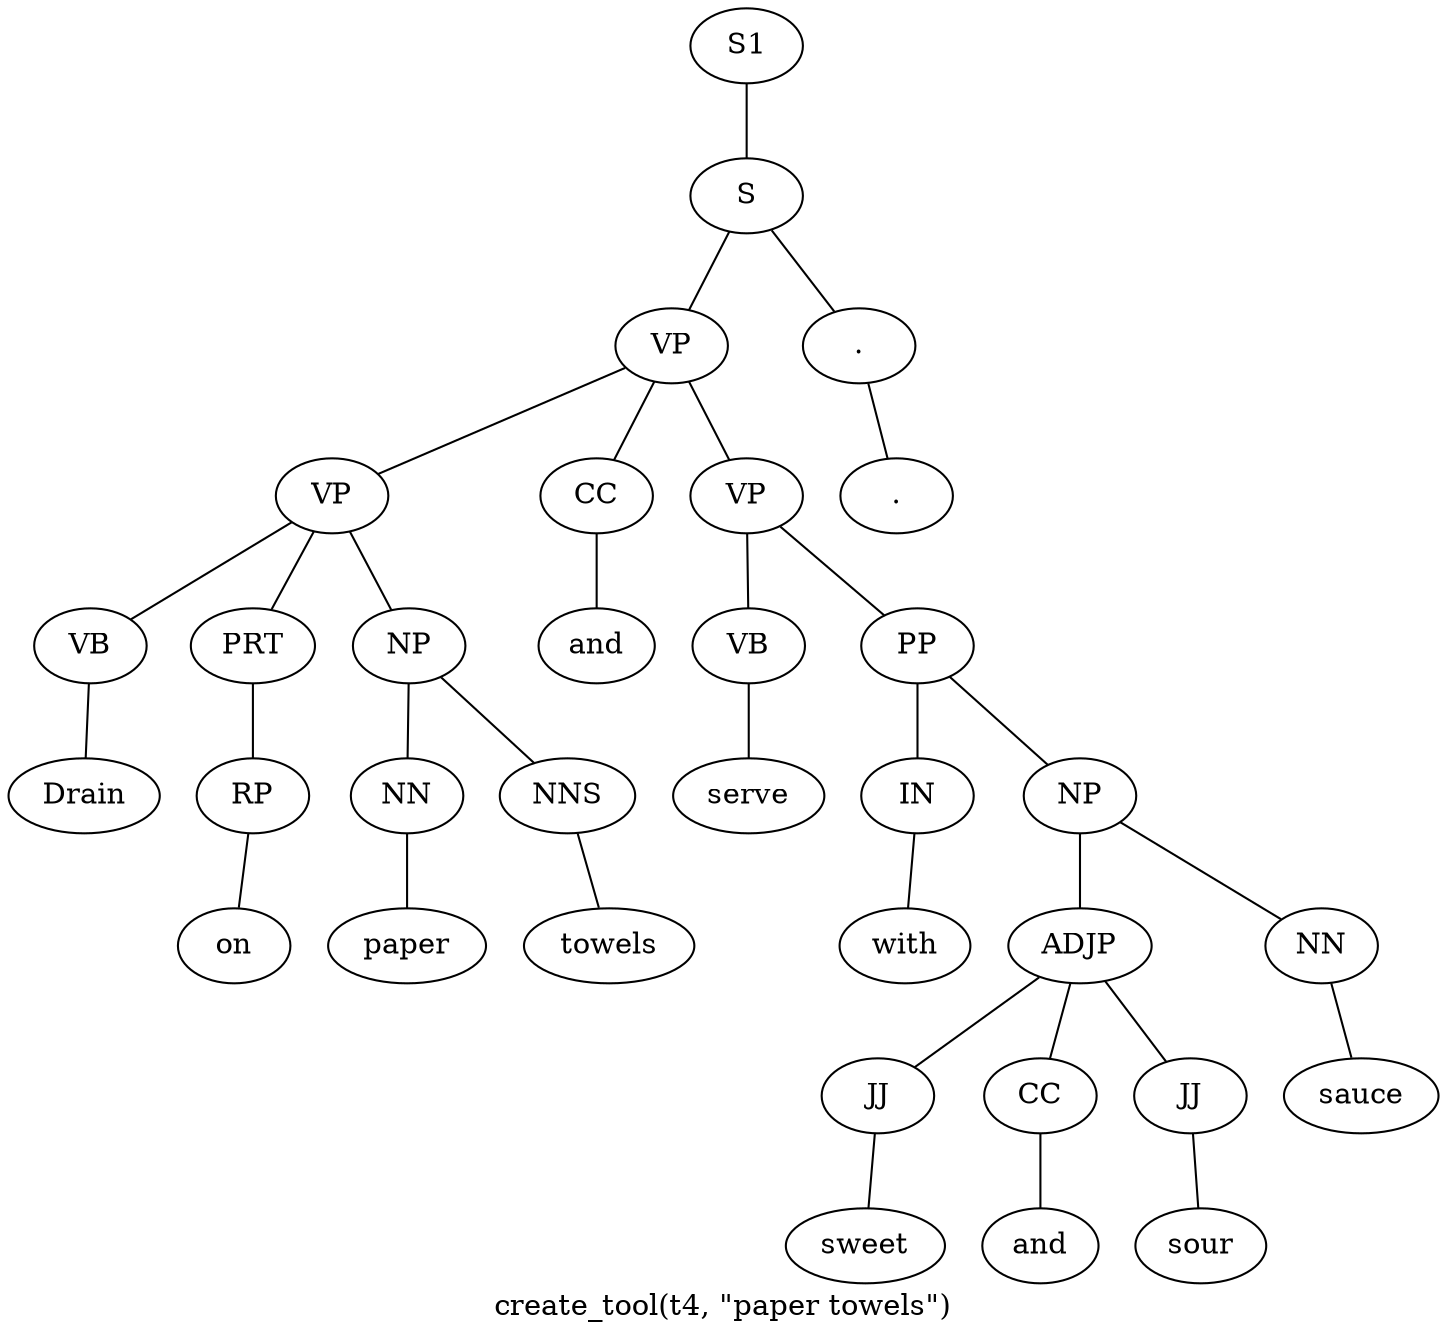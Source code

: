 graph SyntaxGraph {
	label = "create_tool(t4, \"paper towels\")";
	Node0 [label="S1"];
	Node1 [label="S"];
	Node2 [label="VP"];
	Node3 [label="VP"];
	Node4 [label="VB"];
	Node5 [label="Drain"];
	Node6 [label="PRT"];
	Node7 [label="RP"];
	Node8 [label="on"];
	Node9 [label="NP"];
	Node10 [label="NN"];
	Node11 [label="paper"];
	Node12 [label="NNS"];
	Node13 [label="towels"];
	Node14 [label="CC"];
	Node15 [label="and"];
	Node16 [label="VP"];
	Node17 [label="VB"];
	Node18 [label="serve"];
	Node19 [label="PP"];
	Node20 [label="IN"];
	Node21 [label="with"];
	Node22 [label="NP"];
	Node23 [label="ADJP"];
	Node24 [label="JJ"];
	Node25 [label="sweet"];
	Node26 [label="CC"];
	Node27 [label="and"];
	Node28 [label="JJ"];
	Node29 [label="sour"];
	Node30 [label="NN"];
	Node31 [label="sauce"];
	Node32 [label="."];
	Node33 [label="."];

	Node0 -- Node1;
	Node1 -- Node2;
	Node1 -- Node32;
	Node2 -- Node3;
	Node2 -- Node14;
	Node2 -- Node16;
	Node3 -- Node4;
	Node3 -- Node6;
	Node3 -- Node9;
	Node4 -- Node5;
	Node6 -- Node7;
	Node7 -- Node8;
	Node9 -- Node10;
	Node9 -- Node12;
	Node10 -- Node11;
	Node12 -- Node13;
	Node14 -- Node15;
	Node16 -- Node17;
	Node16 -- Node19;
	Node17 -- Node18;
	Node19 -- Node20;
	Node19 -- Node22;
	Node20 -- Node21;
	Node22 -- Node23;
	Node22 -- Node30;
	Node23 -- Node24;
	Node23 -- Node26;
	Node23 -- Node28;
	Node24 -- Node25;
	Node26 -- Node27;
	Node28 -- Node29;
	Node30 -- Node31;
	Node32 -- Node33;
}